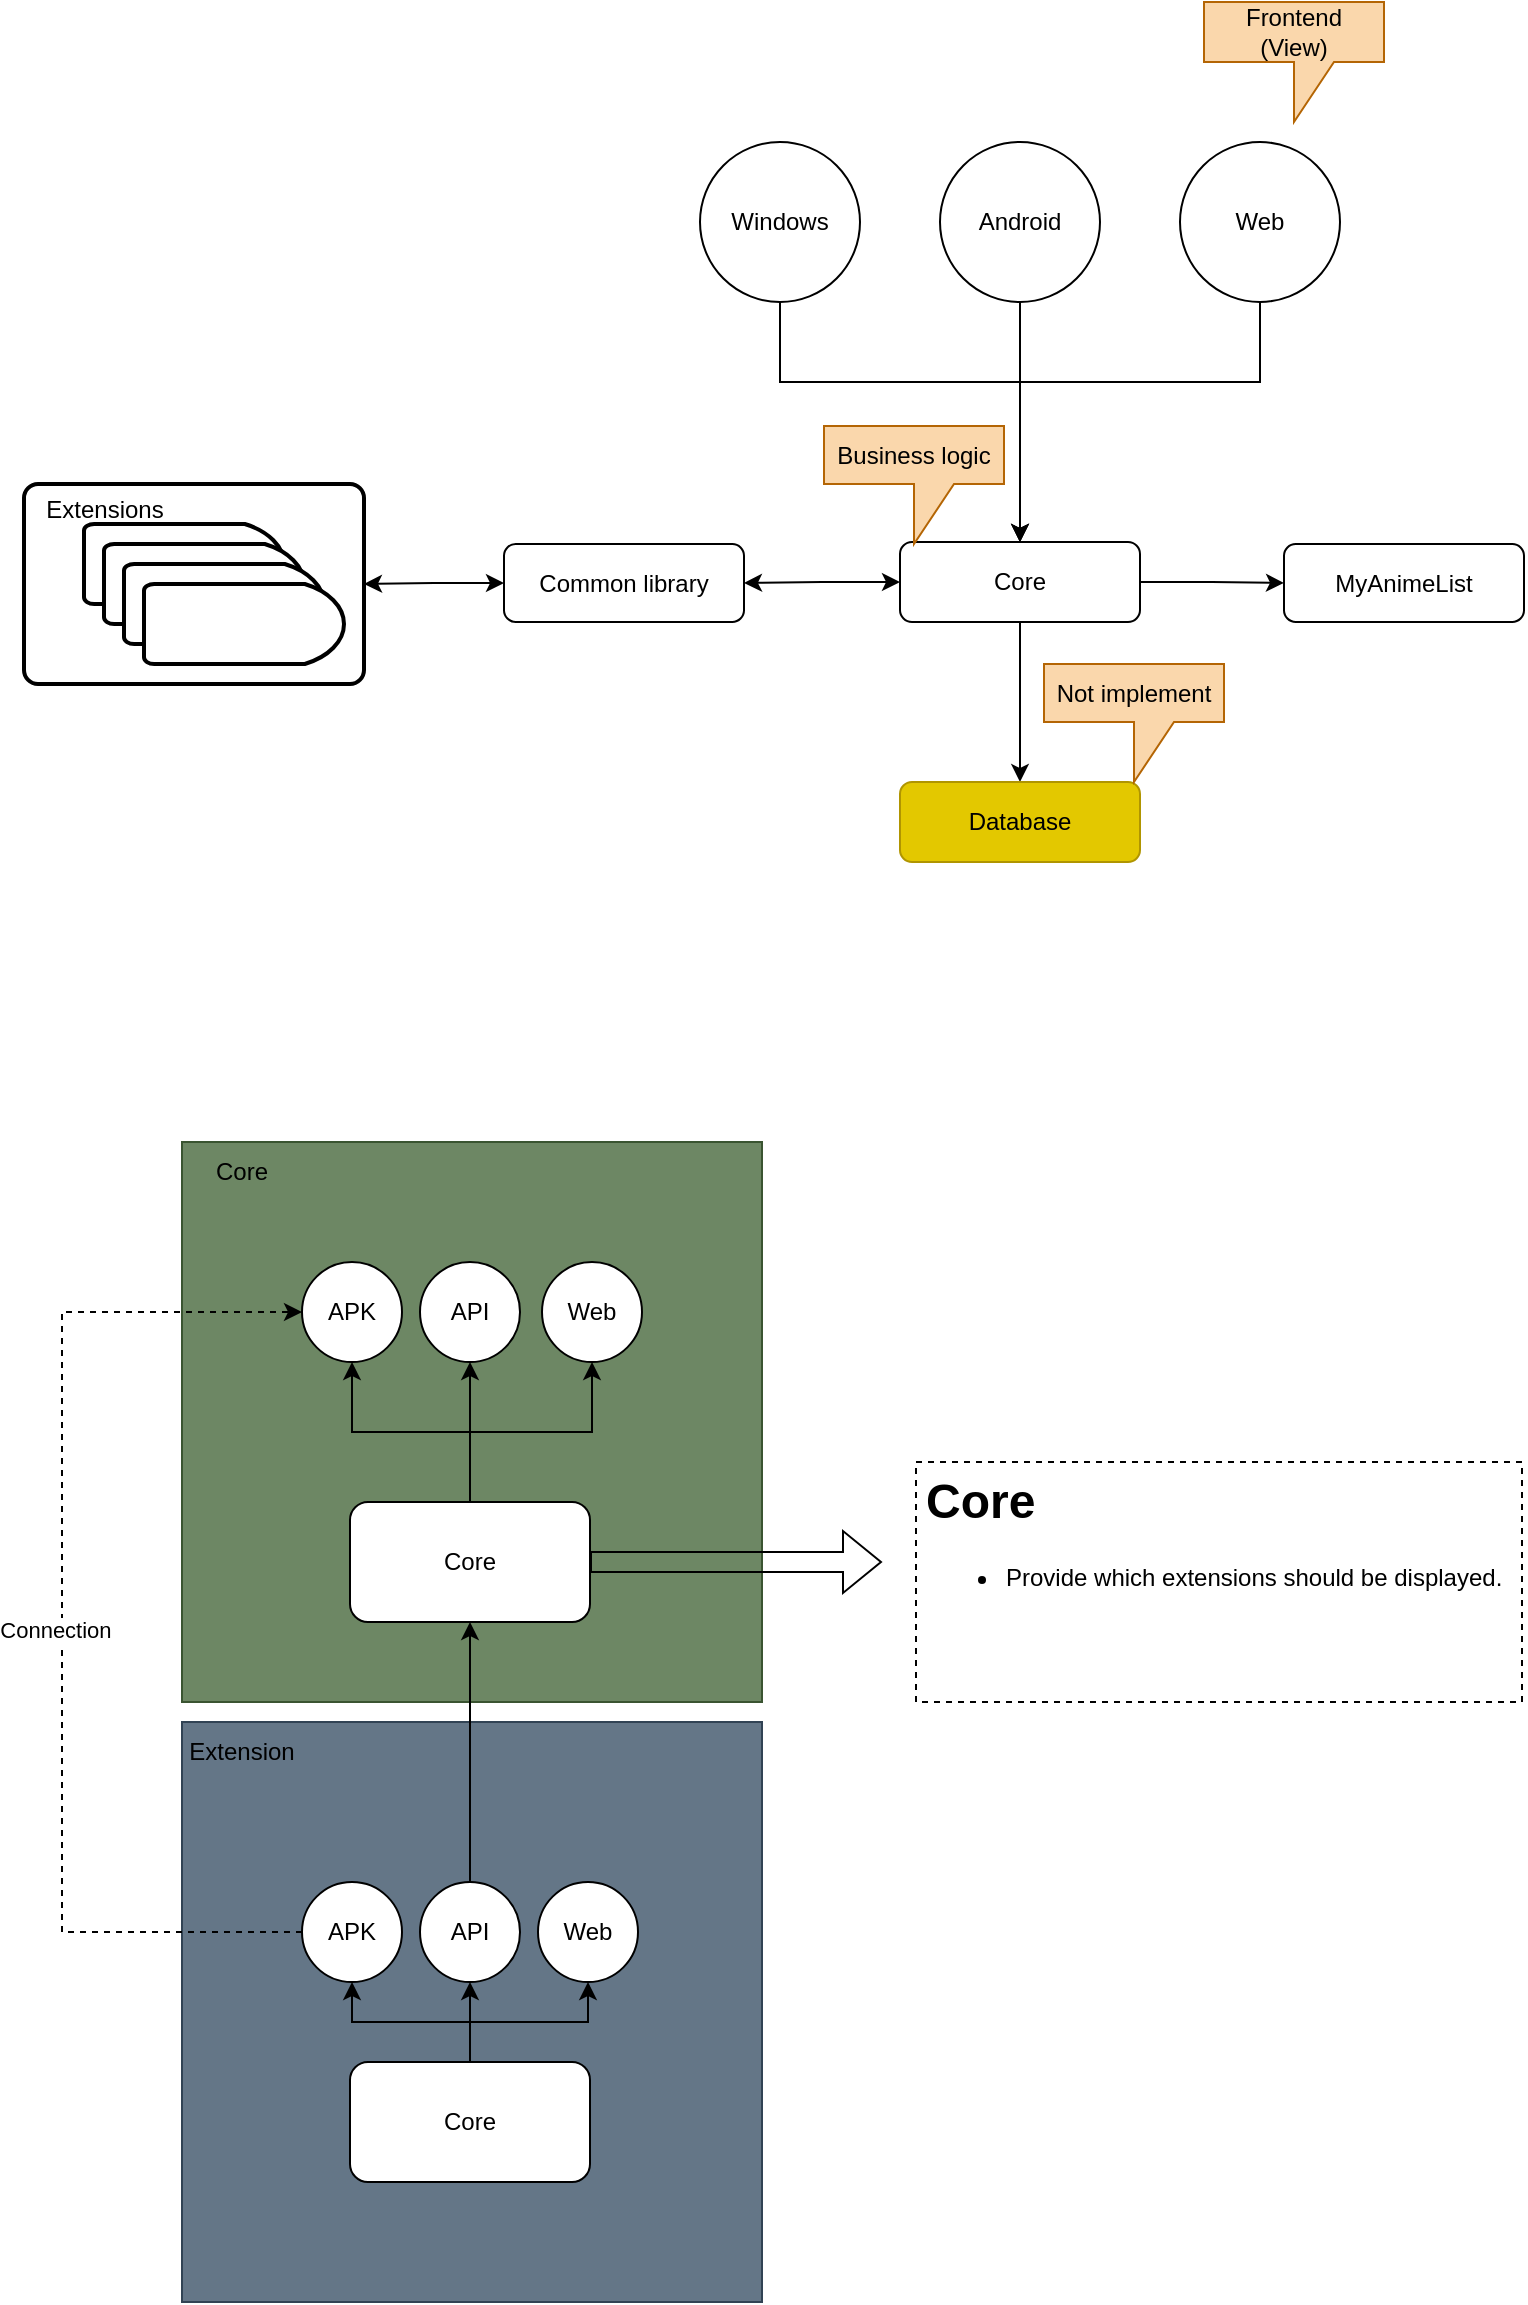 <mxfile version="23.0.2" type="device">
  <diagram id="C5RBs43oDa-KdzZeNtuy" name="Page-1">
    <mxGraphModel dx="1050" dy="1790" grid="1" gridSize="10" guides="1" tooltips="1" connect="1" arrows="1" fold="1" page="1" pageScale="1" pageWidth="827" pageHeight="1169" math="0" shadow="0">
      <root>
        <mxCell id="WIyWlLk6GJQsqaUBKTNV-0" />
        <mxCell id="WIyWlLk6GJQsqaUBKTNV-1" parent="WIyWlLk6GJQsqaUBKTNV-0" />
        <mxCell id="yc_olPPboM0k-ENsRr62-20" style="edgeStyle=orthogonalEdgeStyle;rounded=0;orthogonalLoop=1;jettySize=auto;html=1;exitX=0;exitY=0.5;exitDx=0;exitDy=0;startArrow=classic;startFill=1;" parent="WIyWlLk6GJQsqaUBKTNV-1" source="7szqiaZRJZwIeRDCQAcz-0" target="yc_olPPboM0k-ENsRr62-11" edge="1">
          <mxGeometry relative="1" as="geometry" />
        </mxCell>
        <mxCell id="yc_olPPboM0k-ENsRr62-22" style="edgeStyle=orthogonalEdgeStyle;rounded=0;orthogonalLoop=1;jettySize=auto;html=1;exitX=1;exitY=0.5;exitDx=0;exitDy=0;" parent="WIyWlLk6GJQsqaUBKTNV-1" source="7szqiaZRJZwIeRDCQAcz-0" target="7szqiaZRJZwIeRDCQAcz-6" edge="1">
          <mxGeometry relative="1" as="geometry" />
        </mxCell>
        <mxCell id="yc_olPPboM0k-ENsRr62-23" style="edgeStyle=orthogonalEdgeStyle;rounded=0;orthogonalLoop=1;jettySize=auto;html=1;exitX=0.5;exitY=1;exitDx=0;exitDy=0;" parent="WIyWlLk6GJQsqaUBKTNV-1" source="7szqiaZRJZwIeRDCQAcz-0" target="yc_olPPboM0k-ENsRr62-1" edge="1">
          <mxGeometry relative="1" as="geometry" />
        </mxCell>
        <mxCell id="7szqiaZRJZwIeRDCQAcz-0" value="Core" style="rounded=1;whiteSpace=wrap;html=1;" parent="WIyWlLk6GJQsqaUBKTNV-1" vertex="1">
          <mxGeometry x="468" y="240" width="120" height="40" as="geometry" />
        </mxCell>
        <mxCell id="7szqiaZRJZwIeRDCQAcz-2" style="edgeStyle=orthogonalEdgeStyle;rounded=0;orthogonalLoop=1;jettySize=auto;html=1;" parent="WIyWlLk6GJQsqaUBKTNV-1" source="7szqiaZRJZwIeRDCQAcz-1" target="7szqiaZRJZwIeRDCQAcz-0" edge="1">
          <mxGeometry relative="1" as="geometry" />
        </mxCell>
        <mxCell id="7szqiaZRJZwIeRDCQAcz-1" value="Android" style="ellipse;whiteSpace=wrap;html=1;aspect=fixed;" parent="WIyWlLk6GJQsqaUBKTNV-1" vertex="1">
          <mxGeometry x="488" y="40" width="80" height="80" as="geometry" />
        </mxCell>
        <mxCell id="7szqiaZRJZwIeRDCQAcz-6" value="MyAnimeList" style="whiteSpace=wrap;html=1;rounded=1;" parent="WIyWlLk6GJQsqaUBKTNV-1" vertex="1">
          <mxGeometry x="660" y="241" width="120" height="39" as="geometry" />
        </mxCell>
        <mxCell id="yc_olPPboM0k-ENsRr62-1" value="Database" style="whiteSpace=wrap;html=1;rounded=1;fillColor=#e3c800;fontColor=#000000;strokeColor=#B09500;" parent="WIyWlLk6GJQsqaUBKTNV-1" vertex="1">
          <mxGeometry x="468" y="360" width="120" height="40" as="geometry" />
        </mxCell>
        <mxCell id="yc_olPPboM0k-ENsRr62-7" style="edgeStyle=orthogonalEdgeStyle;rounded=0;orthogonalLoop=1;jettySize=auto;html=1;exitX=0.5;exitY=1;exitDx=0;exitDy=0;" parent="WIyWlLk6GJQsqaUBKTNV-1" source="yc_olPPboM0k-ENsRr62-3" target="7szqiaZRJZwIeRDCQAcz-0" edge="1">
          <mxGeometry relative="1" as="geometry">
            <Array as="points">
              <mxPoint x="648" y="160" />
              <mxPoint x="528" y="160" />
            </Array>
          </mxGeometry>
        </mxCell>
        <mxCell id="yc_olPPboM0k-ENsRr62-3" value="Web" style="ellipse;whiteSpace=wrap;html=1;aspect=fixed;" parent="WIyWlLk6GJQsqaUBKTNV-1" vertex="1">
          <mxGeometry x="608" y="40" width="80" height="80" as="geometry" />
        </mxCell>
        <mxCell id="yc_olPPboM0k-ENsRr62-5" style="edgeStyle=orthogonalEdgeStyle;rounded=0;orthogonalLoop=1;jettySize=auto;html=1;exitX=0.5;exitY=1;exitDx=0;exitDy=0;" parent="WIyWlLk6GJQsqaUBKTNV-1" source="yc_olPPboM0k-ENsRr62-4" target="7szqiaZRJZwIeRDCQAcz-0" edge="1">
          <mxGeometry relative="1" as="geometry">
            <Array as="points">
              <mxPoint x="408" y="160" />
              <mxPoint x="528" y="160" />
            </Array>
          </mxGeometry>
        </mxCell>
        <mxCell id="yc_olPPboM0k-ENsRr62-4" value="Windows" style="ellipse;whiteSpace=wrap;html=1;aspect=fixed;" parent="WIyWlLk6GJQsqaUBKTNV-1" vertex="1">
          <mxGeometry x="368" y="40" width="80" height="80" as="geometry" />
        </mxCell>
        <mxCell id="yc_olPPboM0k-ENsRr62-21" style="edgeStyle=orthogonalEdgeStyle;rounded=0;orthogonalLoop=1;jettySize=auto;html=1;exitX=0;exitY=0.5;exitDx=0;exitDy=0;entryX=1;entryY=0.5;entryDx=0;entryDy=0;startArrow=classic;startFill=1;" parent="WIyWlLk6GJQsqaUBKTNV-1" source="yc_olPPboM0k-ENsRr62-11" target="yc_olPPboM0k-ENsRr62-18" edge="1">
          <mxGeometry relative="1" as="geometry" />
        </mxCell>
        <mxCell id="yc_olPPboM0k-ENsRr62-11" value="Common library" style="rounded=1;whiteSpace=wrap;html=1;" parent="WIyWlLk6GJQsqaUBKTNV-1" vertex="1">
          <mxGeometry x="270" y="241" width="120" height="39" as="geometry" />
        </mxCell>
        <mxCell id="yc_olPPboM0k-ENsRr62-18" value="" style="rounded=1;whiteSpace=wrap;html=1;absoluteArcSize=1;arcSize=14;strokeWidth=2;" parent="WIyWlLk6GJQsqaUBKTNV-1" vertex="1">
          <mxGeometry x="30" y="211" width="170" height="100" as="geometry" />
        </mxCell>
        <mxCell id="yc_olPPboM0k-ENsRr62-17" value="Extensions" style="text;html=1;align=center;verticalAlign=middle;resizable=0;points=[];autosize=1;strokeColor=none;fillColor=none;" parent="WIyWlLk6GJQsqaUBKTNV-1" vertex="1">
          <mxGeometry x="30" y="209" width="80" height="30" as="geometry" />
        </mxCell>
        <mxCell id="yc_olPPboM0k-ENsRr62-13" value="" style="strokeWidth=2;html=1;shape=mxgraph.flowchart.delay;whiteSpace=wrap;" parent="WIyWlLk6GJQsqaUBKTNV-1" vertex="1">
          <mxGeometry x="60" y="231" width="100" height="40" as="geometry" />
        </mxCell>
        <mxCell id="yc_olPPboM0k-ENsRr62-14" value="" style="strokeWidth=2;html=1;shape=mxgraph.flowchart.delay;whiteSpace=wrap;" parent="WIyWlLk6GJQsqaUBKTNV-1" vertex="1">
          <mxGeometry x="70" y="241" width="100" height="40" as="geometry" />
        </mxCell>
        <mxCell id="yc_olPPboM0k-ENsRr62-15" value="" style="strokeWidth=2;html=1;shape=mxgraph.flowchart.delay;whiteSpace=wrap;" parent="WIyWlLk6GJQsqaUBKTNV-1" vertex="1">
          <mxGeometry x="80" y="251" width="100" height="40" as="geometry" />
        </mxCell>
        <mxCell id="yc_olPPboM0k-ENsRr62-16" value="" style="strokeWidth=2;html=1;shape=mxgraph.flowchart.delay;whiteSpace=wrap;" parent="WIyWlLk6GJQsqaUBKTNV-1" vertex="1">
          <mxGeometry x="90" y="261" width="100" height="40" as="geometry" />
        </mxCell>
        <mxCell id="yc_olPPboM0k-ENsRr62-24" value="&lt;font color=&quot;#000000&quot;&gt;Frontend&lt;br&gt;(View)&lt;br&gt;&lt;/font&gt;" style="shape=callout;whiteSpace=wrap;html=1;perimeter=calloutPerimeter;fillColor=#fad7ac;strokeColor=#b46504;" parent="WIyWlLk6GJQsqaUBKTNV-1" vertex="1">
          <mxGeometry x="620" y="-30" width="90" height="60" as="geometry" />
        </mxCell>
        <mxCell id="yc_olPPboM0k-ENsRr62-25" value="&lt;font color=&quot;#000000&quot;&gt;Business logic&lt;br&gt;&lt;/font&gt;" style="shape=callout;whiteSpace=wrap;html=1;perimeter=calloutPerimeter;fillColor=#fad7ac;strokeColor=#b46504;" parent="WIyWlLk6GJQsqaUBKTNV-1" vertex="1">
          <mxGeometry x="430" y="182" width="90" height="59" as="geometry" />
        </mxCell>
        <mxCell id="yc_olPPboM0k-ENsRr62-26" value="&lt;font color=&quot;#000000&quot;&gt;Not implement&lt;br&gt;&lt;/font&gt;" style="shape=callout;whiteSpace=wrap;html=1;perimeter=calloutPerimeter;fillColor=#fad7ac;strokeColor=#b46504;" parent="WIyWlLk6GJQsqaUBKTNV-1" vertex="1">
          <mxGeometry x="540" y="301" width="90" height="59" as="geometry" />
        </mxCell>
        <mxCell id="MQrZA1_6dEWppx82yMnj-8" value="" style="whiteSpace=wrap;html=1;aspect=fixed;fillColor=#647687;fontColor=#ffffff;strokeColor=#314354;" vertex="1" parent="WIyWlLk6GJQsqaUBKTNV-1">
          <mxGeometry x="109" y="830" width="290" height="290" as="geometry" />
        </mxCell>
        <mxCell id="MQrZA1_6dEWppx82yMnj-11" value="" style="rounded=0;whiteSpace=wrap;html=1;fillColor=#6d8764;fontColor=#ffffff;strokeColor=#3A5431;" vertex="1" parent="WIyWlLk6GJQsqaUBKTNV-1">
          <mxGeometry x="109" y="540" width="290" height="280" as="geometry" />
        </mxCell>
        <mxCell id="MQrZA1_6dEWppx82yMnj-7" style="edgeStyle=orthogonalEdgeStyle;rounded=0;orthogonalLoop=1;jettySize=auto;html=1;exitX=0.5;exitY=0;exitDx=0;exitDy=0;" edge="1" parent="WIyWlLk6GJQsqaUBKTNV-1" source="MQrZA1_6dEWppx82yMnj-4" target="MQrZA1_6dEWppx82yMnj-1">
          <mxGeometry relative="1" as="geometry" />
        </mxCell>
        <mxCell id="MQrZA1_6dEWppx82yMnj-4" value="API" style="ellipse;whiteSpace=wrap;html=1;aspect=fixed;" vertex="1" parent="WIyWlLk6GJQsqaUBKTNV-1">
          <mxGeometry x="228" y="910" width="50" height="50" as="geometry" />
        </mxCell>
        <mxCell id="MQrZA1_6dEWppx82yMnj-6" style="edgeStyle=orthogonalEdgeStyle;rounded=0;orthogonalLoop=1;jettySize=auto;html=1;exitX=0.5;exitY=0;exitDx=0;exitDy=0;entryX=0.5;entryY=1;entryDx=0;entryDy=0;" edge="1" parent="WIyWlLk6GJQsqaUBKTNV-1" source="MQrZA1_6dEWppx82yMnj-5" target="MQrZA1_6dEWppx82yMnj-4">
          <mxGeometry relative="1" as="geometry" />
        </mxCell>
        <mxCell id="MQrZA1_6dEWppx82yMnj-19" style="edgeStyle=orthogonalEdgeStyle;rounded=0;orthogonalLoop=1;jettySize=auto;html=1;exitX=0.5;exitY=0;exitDx=0;exitDy=0;" edge="1" parent="WIyWlLk6GJQsqaUBKTNV-1" source="MQrZA1_6dEWppx82yMnj-5" target="MQrZA1_6dEWppx82yMnj-17">
          <mxGeometry relative="1" as="geometry" />
        </mxCell>
        <mxCell id="MQrZA1_6dEWppx82yMnj-20" style="edgeStyle=orthogonalEdgeStyle;rounded=0;orthogonalLoop=1;jettySize=auto;html=1;exitX=0.5;exitY=0;exitDx=0;exitDy=0;" edge="1" parent="WIyWlLk6GJQsqaUBKTNV-1" source="MQrZA1_6dEWppx82yMnj-5" target="MQrZA1_6dEWppx82yMnj-18">
          <mxGeometry relative="1" as="geometry" />
        </mxCell>
        <mxCell id="MQrZA1_6dEWppx82yMnj-5" value="Core" style="rounded=1;whiteSpace=wrap;html=1;" vertex="1" parent="WIyWlLk6GJQsqaUBKTNV-1">
          <mxGeometry x="193" y="1000" width="120" height="60" as="geometry" />
        </mxCell>
        <mxCell id="MQrZA1_6dEWppx82yMnj-9" value="Extension" style="text;html=1;strokeColor=none;fillColor=none;align=center;verticalAlign=middle;whiteSpace=wrap;rounded=0;" vertex="1" parent="WIyWlLk6GJQsqaUBKTNV-1">
          <mxGeometry x="109" y="830" width="60" height="30" as="geometry" />
        </mxCell>
        <mxCell id="MQrZA1_6dEWppx82yMnj-3" style="edgeStyle=orthogonalEdgeStyle;rounded=0;orthogonalLoop=1;jettySize=auto;html=1;exitX=0.5;exitY=0;exitDx=0;exitDy=0;entryX=0.5;entryY=1;entryDx=0;entryDy=0;" edge="1" parent="WIyWlLk6GJQsqaUBKTNV-1" source="MQrZA1_6dEWppx82yMnj-1" target="MQrZA1_6dEWppx82yMnj-2">
          <mxGeometry relative="1" as="geometry" />
        </mxCell>
        <mxCell id="MQrZA1_6dEWppx82yMnj-15" style="edgeStyle=orthogonalEdgeStyle;rounded=0;orthogonalLoop=1;jettySize=auto;html=1;exitX=0.5;exitY=0;exitDx=0;exitDy=0;entryX=0.5;entryY=1;entryDx=0;entryDy=0;" edge="1" parent="WIyWlLk6GJQsqaUBKTNV-1" source="MQrZA1_6dEWppx82yMnj-1" target="MQrZA1_6dEWppx82yMnj-13">
          <mxGeometry relative="1" as="geometry" />
        </mxCell>
        <mxCell id="MQrZA1_6dEWppx82yMnj-16" style="edgeStyle=orthogonalEdgeStyle;rounded=0;orthogonalLoop=1;jettySize=auto;html=1;exitX=0.5;exitY=0;exitDx=0;exitDy=0;" edge="1" parent="WIyWlLk6GJQsqaUBKTNV-1" source="MQrZA1_6dEWppx82yMnj-1" target="MQrZA1_6dEWppx82yMnj-14">
          <mxGeometry relative="1" as="geometry" />
        </mxCell>
        <mxCell id="MQrZA1_6dEWppx82yMnj-1" value="Core" style="rounded=1;whiteSpace=wrap;html=1;" vertex="1" parent="WIyWlLk6GJQsqaUBKTNV-1">
          <mxGeometry x="193" y="720" width="120" height="60" as="geometry" />
        </mxCell>
        <mxCell id="MQrZA1_6dEWppx82yMnj-2" value="API" style="ellipse;whiteSpace=wrap;html=1;aspect=fixed;" vertex="1" parent="WIyWlLk6GJQsqaUBKTNV-1">
          <mxGeometry x="228" y="600" width="50" height="50" as="geometry" />
        </mxCell>
        <mxCell id="MQrZA1_6dEWppx82yMnj-12" value="Core" style="text;html=1;strokeColor=none;fillColor=none;align=center;verticalAlign=middle;whiteSpace=wrap;rounded=0;" vertex="1" parent="WIyWlLk6GJQsqaUBKTNV-1">
          <mxGeometry x="109" y="540" width="60" height="30" as="geometry" />
        </mxCell>
        <mxCell id="MQrZA1_6dEWppx82yMnj-13" value="Web" style="ellipse;whiteSpace=wrap;html=1;aspect=fixed;" vertex="1" parent="WIyWlLk6GJQsqaUBKTNV-1">
          <mxGeometry x="289" y="600" width="50" height="50" as="geometry" />
        </mxCell>
        <mxCell id="MQrZA1_6dEWppx82yMnj-14" value="APK" style="ellipse;whiteSpace=wrap;html=1;aspect=fixed;" vertex="1" parent="WIyWlLk6GJQsqaUBKTNV-1">
          <mxGeometry x="169" y="600" width="50" height="50" as="geometry" />
        </mxCell>
        <mxCell id="MQrZA1_6dEWppx82yMnj-21" style="edgeStyle=orthogonalEdgeStyle;rounded=0;orthogonalLoop=1;jettySize=auto;html=1;exitX=0;exitY=0.5;exitDx=0;exitDy=0;entryX=0;entryY=0.5;entryDx=0;entryDy=0;dashed=1;" edge="1" parent="WIyWlLk6GJQsqaUBKTNV-1" source="MQrZA1_6dEWppx82yMnj-17" target="MQrZA1_6dEWppx82yMnj-14">
          <mxGeometry relative="1" as="geometry">
            <Array as="points">
              <mxPoint x="49" y="935" />
              <mxPoint x="49" y="625" />
            </Array>
          </mxGeometry>
        </mxCell>
        <mxCell id="MQrZA1_6dEWppx82yMnj-22" value="Connection&amp;nbsp;" style="edgeLabel;html=1;align=center;verticalAlign=middle;resizable=0;points=[];" vertex="1" connectable="0" parent="MQrZA1_6dEWppx82yMnj-21">
          <mxGeometry x="-0.015" y="2" relative="1" as="geometry">
            <mxPoint as="offset" />
          </mxGeometry>
        </mxCell>
        <mxCell id="MQrZA1_6dEWppx82yMnj-17" value="APK" style="ellipse;whiteSpace=wrap;html=1;aspect=fixed;" vertex="1" parent="WIyWlLk6GJQsqaUBKTNV-1">
          <mxGeometry x="169" y="910" width="50" height="50" as="geometry" />
        </mxCell>
        <mxCell id="MQrZA1_6dEWppx82yMnj-18" value="Web" style="ellipse;whiteSpace=wrap;html=1;aspect=fixed;" vertex="1" parent="WIyWlLk6GJQsqaUBKTNV-1">
          <mxGeometry x="287" y="910" width="50" height="50" as="geometry" />
        </mxCell>
        <mxCell id="MQrZA1_6dEWppx82yMnj-23" value="" style="shape=flexArrow;endArrow=classic;html=1;rounded=0;" edge="1" parent="WIyWlLk6GJQsqaUBKTNV-1" source="MQrZA1_6dEWppx82yMnj-1">
          <mxGeometry width="50" height="50" relative="1" as="geometry">
            <mxPoint x="399" y="770" as="sourcePoint" />
            <mxPoint x="459" y="750" as="targetPoint" />
          </mxGeometry>
        </mxCell>
        <mxCell id="MQrZA1_6dEWppx82yMnj-24" value="&lt;h1&gt;Core&lt;/h1&gt;&lt;p&gt;&lt;/p&gt;&lt;ul&gt;&lt;li&gt;Provide which extensions should be displayed.&lt;/li&gt;&lt;/ul&gt;&lt;p&gt;&lt;/p&gt;" style="text;html=1;spacing=5;spacingTop=-20;whiteSpace=wrap;overflow=hidden;rounded=0;fillColor=none;dashed=1;strokeColor=default;" vertex="1" parent="WIyWlLk6GJQsqaUBKTNV-1">
          <mxGeometry x="476" y="700" width="303" height="120" as="geometry" />
        </mxCell>
      </root>
    </mxGraphModel>
  </diagram>
</mxfile>
